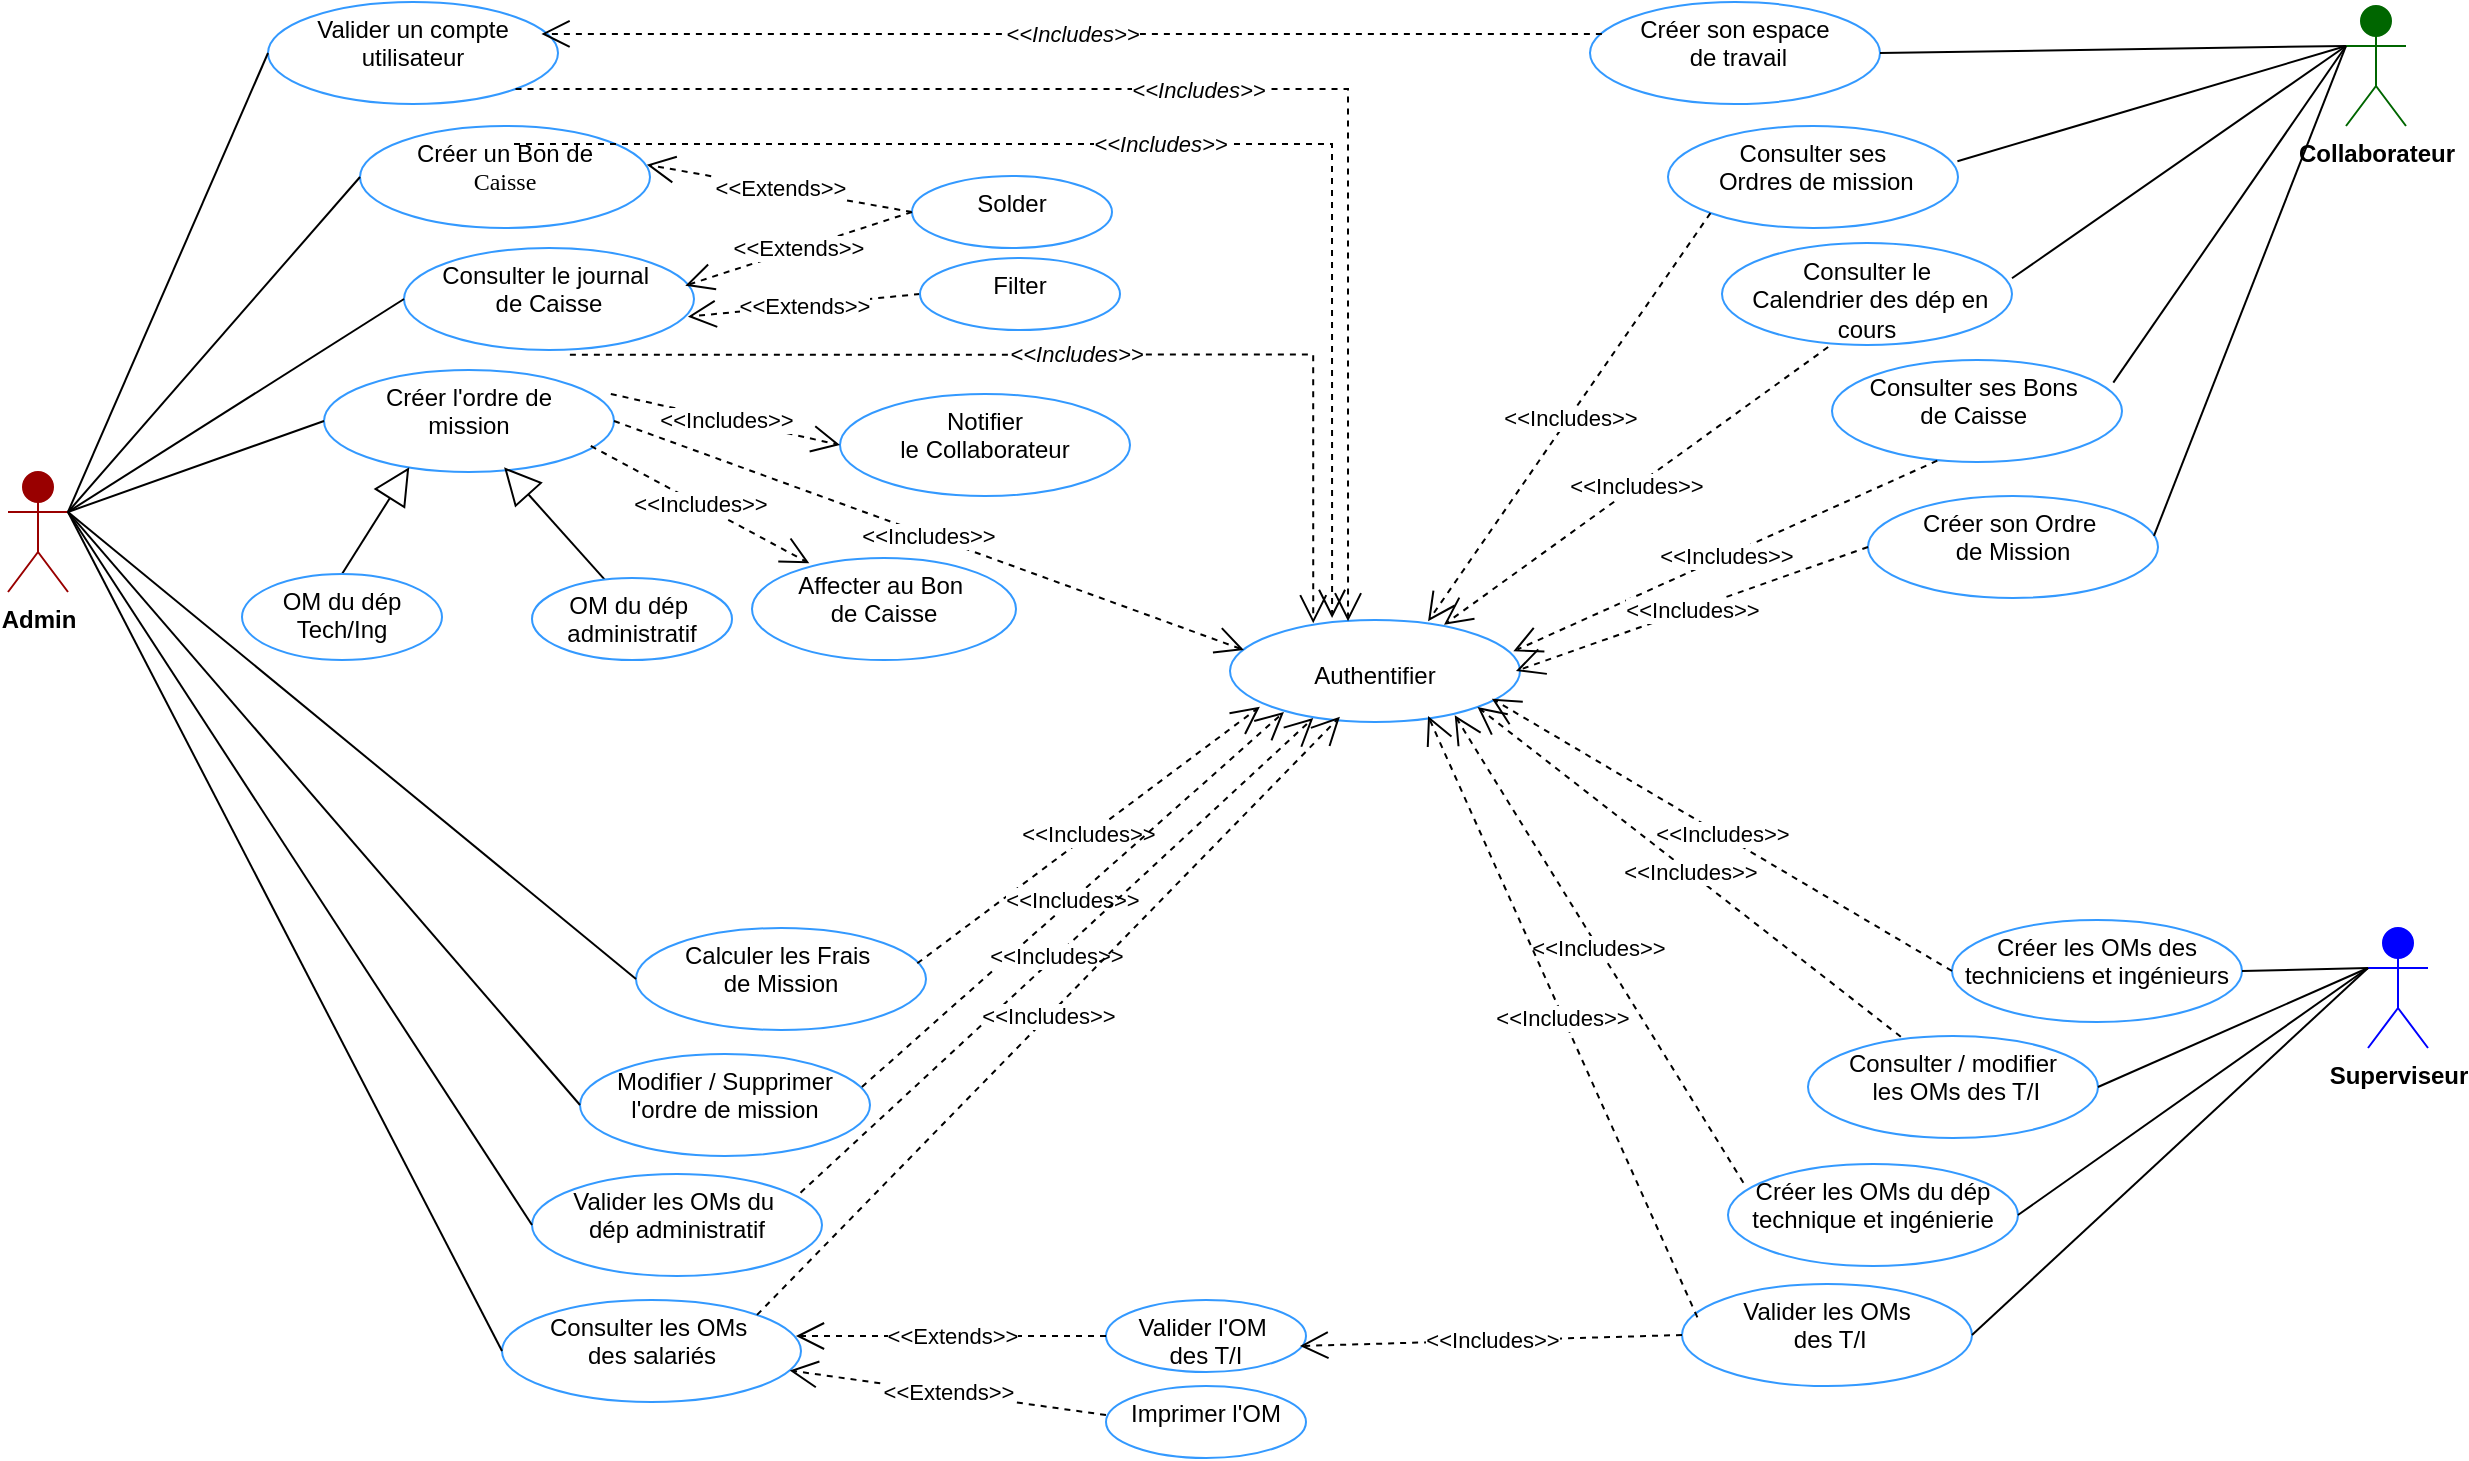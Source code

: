 <mxfile version="24.0.8" type="github">
  <diagram name="Page-1" id="bqoknefWxygjBXmzC5J1">
    <mxGraphModel dx="2366" dy="1202" grid="0" gridSize="10" guides="1" tooltips="1" connect="1" arrows="1" fold="1" page="0" pageScale="1" pageWidth="850" pageHeight="1100" math="0" shadow="0">
      <root>
        <mxCell id="0" />
        <mxCell id="1" parent="0" />
        <mxCell id="aXAPJrn92n8_OqXVa3Bo-3" value="&lt;b&gt;Collaborateur&lt;/b&gt;&lt;div&gt;&lt;br&gt;&lt;/div&gt;" style="shape=umlActor;verticalLabelPosition=bottom;verticalAlign=top;html=1;outlineConnect=0;fillColor=#006600;strokeColor=#006600;" parent="1" vertex="1">
          <mxGeometry x="668" y="-134" width="30" height="60" as="geometry" />
        </mxCell>
        <mxCell id="aXAPJrn92n8_OqXVa3Bo-4" value="&lt;div&gt;&lt;span style=&quot;background-color: initial;&quot;&gt;Valider un compte utilisateur&lt;/span&gt;&lt;br&gt;&lt;/div&gt;" style="ellipse;whiteSpace=wrap;html=1;verticalAlign=top;strokeColor=#3399FF;" parent="1" vertex="1">
          <mxGeometry x="-371" y="-136" width="145" height="51" as="geometry" />
        </mxCell>
        <object label="&lt;b&gt;Admin&lt;/b&gt;&lt;div&gt;&lt;br&gt;&lt;/div&gt;" Admin="" id="aXAPJrn92n8_OqXVa3Bo-2">
          <mxCell style="shape=umlActor;verticalLabelPosition=bottom;verticalAlign=top;html=1;outlineConnect=0;direction=east;rotation=0;fillColor=#990000;strokeColor=#990000;" parent="1" vertex="1">
            <mxGeometry x="-501" y="99" width="30" height="60" as="geometry" />
          </mxCell>
        </object>
        <mxCell id="aXAPJrn92n8_OqXVa3Bo-8" value="&lt;b&gt;Superviseur&lt;/b&gt;&lt;div&gt;&lt;br&gt;&lt;/div&gt;" style="shape=umlActor;verticalLabelPosition=bottom;verticalAlign=top;html=1;outlineConnect=0;fillColor=#0000FF;strokeColor=#0000FF;" parent="1" vertex="1">
          <mxGeometry x="679" y="327" width="30" height="60" as="geometry" />
        </mxCell>
        <mxCell id="aXAPJrn92n8_OqXVa3Bo-14" value="Créer l&#39;ordre de&lt;div&gt;&amp;nbsp;mission&amp;nbsp;&lt;/div&gt;" style="ellipse;whiteSpace=wrap;html=1;verticalAlign=top;strokeColor=#3399FF;" parent="1" vertex="1">
          <mxGeometry x="-343" y="48" width="145" height="51" as="geometry" />
        </mxCell>
        <mxCell id="aXAPJrn92n8_OqXVa3Bo-16" value="&lt;div&gt;Consulter les OMs&amp;nbsp;&lt;/div&gt;&lt;div&gt;des salariés&lt;/div&gt;" style="ellipse;whiteSpace=wrap;html=1;verticalAlign=top;strokeColor=#3399FF;" parent="1" vertex="1">
          <mxGeometry x="-254" y="513" width="149.5" height="51" as="geometry" />
        </mxCell>
        <mxCell id="aXAPJrn92n8_OqXVa3Bo-20" value="Calculer les Frais&amp;nbsp;&lt;div&gt;de Mission&lt;/div&gt;" style="ellipse;whiteSpace=wrap;html=1;verticalAlign=top;strokeColor=#3399FF;" parent="1" vertex="1">
          <mxGeometry x="-187" y="327" width="145" height="51" as="geometry" />
        </mxCell>
        <mxCell id="aXAPJrn92n8_OqXVa3Bo-25" value="&amp;lt;&amp;lt;Extends&amp;gt;&amp;gt;" style="endArrow=open;endSize=12;dashed=1;html=1;rounded=0;exitX=0;exitY=0.403;exitDx=0;exitDy=0;exitPerimeter=0;" parent="1" source="aXAPJrn92n8_OqXVa3Bo-27" target="aXAPJrn92n8_OqXVa3Bo-16" edge="1">
          <mxGeometry width="160" relative="1" as="geometry">
            <mxPoint x="160" y="262" as="sourcePoint" />
            <mxPoint x="373" y="279" as="targetPoint" />
          </mxGeometry>
        </mxCell>
        <mxCell id="aXAPJrn92n8_OqXVa3Bo-27" value="Imprimer l&#39;OM" style="ellipse;whiteSpace=wrap;html=1;verticalAlign=top;strokeColor=#3399FF;" parent="1" vertex="1">
          <mxGeometry x="48" y="556" width="100" height="36" as="geometry" />
        </mxCell>
        <mxCell id="aXAPJrn92n8_OqXVa3Bo-29" value="Créer son espace&lt;div&gt;&amp;nbsp;de travail&lt;/div&gt;" style="ellipse;whiteSpace=wrap;html=1;verticalAlign=top;strokeColor=#3399FF;" parent="1" vertex="1">
          <mxGeometry x="290" y="-136" width="145" height="51" as="geometry" />
        </mxCell>
        <mxCell id="aXAPJrn92n8_OqXVa3Bo-31" value="&lt;i&gt;&amp;lt;&amp;lt;Includes&amp;gt;&amp;gt;&lt;/i&gt;" style="endArrow=open;endSize=12;dashed=1;html=1;rounded=0;exitX=0.041;exitY=0.313;exitDx=0;exitDy=0;entryX=0.943;entryY=0.313;entryDx=0;entryDy=0;entryPerimeter=0;exitPerimeter=0;" parent="1" source="aXAPJrn92n8_OqXVa3Bo-29" target="aXAPJrn92n8_OqXVa3Bo-4" edge="1">
          <mxGeometry width="160" relative="1" as="geometry">
            <mxPoint x="167" y="117" as="sourcePoint" />
            <mxPoint x="33" y="114" as="targetPoint" />
          </mxGeometry>
        </mxCell>
        <mxCell id="aXAPJrn92n8_OqXVa3Bo-32" value="Créer les OMs du dép technique et ingénierie&lt;div&gt;&lt;br&gt;&lt;/div&gt;" style="ellipse;whiteSpace=wrap;html=1;verticalAlign=top;strokeColor=#3399FF;" parent="1" vertex="1">
          <mxGeometry x="359" y="445" width="145" height="51" as="geometry" />
        </mxCell>
        <mxCell id="aXAPJrn92n8_OqXVa3Bo-33" value="&lt;div&gt;Consulter / modifier&lt;/div&gt;&lt;div&gt;&amp;nbsp;les OMs des T/I&lt;/div&gt;" style="ellipse;whiteSpace=wrap;html=1;verticalAlign=top;strokeColor=#3399FF;" parent="1" vertex="1">
          <mxGeometry x="399" y="381" width="145" height="51" as="geometry" />
        </mxCell>
        <mxCell id="aXAPJrn92n8_OqXVa3Bo-34" value="Créer les OMs des techniciens et ingénieurs&lt;div&gt;&lt;br&gt;&lt;/div&gt;" style="ellipse;whiteSpace=wrap;html=1;verticalAlign=top;strokeColor=#3399FF;" parent="1" vertex="1">
          <mxGeometry x="471" y="323" width="145" height="51" as="geometry" />
        </mxCell>
        <mxCell id="aXAPJrn92n8_OqXVa3Bo-40" value="Valider l&#39;OM&amp;nbsp;&lt;div&gt;des T/I&lt;/div&gt;" style="ellipse;whiteSpace=wrap;html=1;verticalAlign=top;strokeColor=#3399FF;" parent="1" vertex="1">
          <mxGeometry x="48" y="513" width="100" height="36" as="geometry" />
        </mxCell>
        <mxCell id="aXAPJrn92n8_OqXVa3Bo-41" value="&amp;lt;&amp;lt;Extends&amp;gt;&amp;gt;" style="endArrow=open;endSize=12;dashed=1;html=1;rounded=0;exitX=0;exitY=0.5;exitDx=0;exitDy=0;entryX=0.983;entryY=0.353;entryDx=0;entryDy=0;entryPerimeter=0;" parent="1" source="aXAPJrn92n8_OqXVa3Bo-40" target="aXAPJrn92n8_OqXVa3Bo-16" edge="1">
          <mxGeometry width="160" relative="1" as="geometry">
            <mxPoint x="178" y="274" as="sourcePoint" />
            <mxPoint x="53" y="271" as="targetPoint" />
          </mxGeometry>
        </mxCell>
        <mxCell id="aXAPJrn92n8_OqXVa3Bo-42" value="&lt;div&gt;Valider les OMs&lt;/div&gt;&lt;div&gt;&amp;nbsp;des T/I&lt;br&gt;&lt;/div&gt;" style="ellipse;whiteSpace=wrap;html=1;verticalAlign=top;strokeColor=#3399FF;" parent="1" vertex="1">
          <mxGeometry x="336" y="505" width="145" height="51" as="geometry" />
        </mxCell>
        <mxCell id="aXAPJrn92n8_OqXVa3Bo-44" value="&amp;lt;&amp;lt;Includes&amp;gt;&amp;gt;" style="endArrow=open;endSize=12;dashed=1;html=1;rounded=0;exitX=0;exitY=0.5;exitDx=0;exitDy=0;entryX=0.97;entryY=0.639;entryDx=0;entryDy=0;entryPerimeter=0;" parent="1" source="aXAPJrn92n8_OqXVa3Bo-42" target="aXAPJrn92n8_OqXVa3Bo-40" edge="1">
          <mxGeometry width="160" relative="1" as="geometry">
            <mxPoint x="403" y="326" as="sourcePoint" />
            <mxPoint x="268" y="324" as="targetPoint" />
          </mxGeometry>
        </mxCell>
        <mxCell id="ost5-0_Wd72OpRgAMmyx-2" value="" style="endArrow=none;html=1;rounded=0;entryX=0;entryY=0.5;entryDx=0;entryDy=0;exitX=1;exitY=0.333;exitDx=0;exitDy=0;exitPerimeter=0;" parent="1" source="aXAPJrn92n8_OqXVa3Bo-2" target="aXAPJrn92n8_OqXVa3Bo-4" edge="1">
          <mxGeometry width="50" height="50" relative="1" as="geometry">
            <mxPoint x="-226" y="254" as="sourcePoint" />
            <mxPoint x="-176" y="204" as="targetPoint" />
          </mxGeometry>
        </mxCell>
        <mxCell id="ost5-0_Wd72OpRgAMmyx-4" value="" style="endArrow=none;html=1;rounded=0;entryX=0;entryY=0.5;entryDx=0;entryDy=0;exitX=1;exitY=0.333;exitDx=0;exitDy=0;exitPerimeter=0;" parent="1" source="aXAPJrn92n8_OqXVa3Bo-2" target="aXAPJrn92n8_OqXVa3Bo-14" edge="1">
          <mxGeometry width="50" height="50" relative="1" as="geometry">
            <mxPoint x="-217" y="261" as="sourcePoint" />
            <mxPoint x="-77" y="145" as="targetPoint" />
          </mxGeometry>
        </mxCell>
        <mxCell id="ost5-0_Wd72OpRgAMmyx-5" value="" style="endArrow=none;html=1;rounded=0;entryX=0;entryY=0.5;entryDx=0;entryDy=0;exitX=1;exitY=0.333;exitDx=0;exitDy=0;exitPerimeter=0;" parent="1" source="aXAPJrn92n8_OqXVa3Bo-2" target="aXAPJrn92n8_OqXVa3Bo-16" edge="1">
          <mxGeometry width="50" height="50" relative="1" as="geometry">
            <mxPoint x="-202" y="281" as="sourcePoint" />
            <mxPoint x="-95" y="197" as="targetPoint" />
          </mxGeometry>
        </mxCell>
        <mxCell id="ost5-0_Wd72OpRgAMmyx-6" value="" style="endArrow=none;html=1;rounded=0;entryX=0;entryY=0.5;entryDx=0;entryDy=0;exitX=1;exitY=0.333;exitDx=0;exitDy=0;exitPerimeter=0;" parent="1" source="aXAPJrn92n8_OqXVa3Bo-2" target="aXAPJrn92n8_OqXVa3Bo-20" edge="1">
          <mxGeometry width="50" height="50" relative="1" as="geometry">
            <mxPoint x="-215" y="265" as="sourcePoint" />
            <mxPoint x="-85" y="207" as="targetPoint" />
          </mxGeometry>
        </mxCell>
        <mxCell id="ost5-0_Wd72OpRgAMmyx-7" value="" style="endArrow=none;html=1;rounded=0;entryX=0;entryY=0.333;entryDx=0;entryDy=0;exitX=1;exitY=0.5;exitDx=0;exitDy=0;entryPerimeter=0;" parent="1" source="aXAPJrn92n8_OqXVa3Bo-29" target="aXAPJrn92n8_OqXVa3Bo-3" edge="1">
          <mxGeometry width="50" height="50" relative="1" as="geometry">
            <mxPoint x="299" y="206" as="sourcePoint" />
            <mxPoint x="406" y="122" as="targetPoint" />
          </mxGeometry>
        </mxCell>
        <mxCell id="ost5-0_Wd72OpRgAMmyx-8" value="" style="endArrow=none;html=1;rounded=0;exitX=1;exitY=0.5;exitDx=0;exitDy=0;entryX=0;entryY=0.333;entryDx=0;entryDy=0;entryPerimeter=0;" parent="1" source="aXAPJrn92n8_OqXVa3Bo-32" target="aXAPJrn92n8_OqXVa3Bo-8" edge="1">
          <mxGeometry width="50" height="50" relative="1" as="geometry">
            <mxPoint x="510" y="395" as="sourcePoint" />
            <mxPoint x="617" y="313" as="targetPoint" />
          </mxGeometry>
        </mxCell>
        <mxCell id="ost5-0_Wd72OpRgAMmyx-10" value="" style="endArrow=none;html=1;rounded=0;exitX=1;exitY=0.5;exitDx=0;exitDy=0;entryX=0;entryY=0.333;entryDx=0;entryDy=0;entryPerimeter=0;" parent="1" source="aXAPJrn92n8_OqXVa3Bo-42" target="aXAPJrn92n8_OqXVa3Bo-8" edge="1">
          <mxGeometry width="50" height="50" relative="1" as="geometry">
            <mxPoint x="516" y="277" as="sourcePoint" />
            <mxPoint x="628" y="323" as="targetPoint" />
          </mxGeometry>
        </mxCell>
        <mxCell id="ost5-0_Wd72OpRgAMmyx-11" value="" style="endArrow=none;html=1;rounded=0;exitX=1;exitY=0.5;exitDx=0;exitDy=0;entryX=0;entryY=0.333;entryDx=0;entryDy=0;entryPerimeter=0;" parent="1" source="aXAPJrn92n8_OqXVa3Bo-33" target="aXAPJrn92n8_OqXVa3Bo-8" edge="1">
          <mxGeometry width="50" height="50" relative="1" as="geometry">
            <mxPoint x="526" y="287" as="sourcePoint" />
            <mxPoint x="638" y="333" as="targetPoint" />
          </mxGeometry>
        </mxCell>
        <mxCell id="ost5-0_Wd72OpRgAMmyx-12" value="" style="endArrow=none;html=1;rounded=0;exitX=1;exitY=0.5;exitDx=0;exitDy=0;entryX=0;entryY=0.333;entryDx=0;entryDy=0;entryPerimeter=0;" parent="1" source="aXAPJrn92n8_OqXVa3Bo-34" target="aXAPJrn92n8_OqXVa3Bo-8" edge="1">
          <mxGeometry width="50" height="50" relative="1" as="geometry">
            <mxPoint x="536" y="297" as="sourcePoint" />
            <mxPoint x="648" y="343" as="targetPoint" />
          </mxGeometry>
        </mxCell>
        <mxCell id="_NfF5JWYKRUsFBAhB294-1" value="&lt;font style=&quot;&quot; face=&quot;Helvetica&quot;&gt;Créer un Bon de&lt;/font&gt;&lt;div&gt;&lt;font style=&quot;&quot; face=&quot;XJRX87y96gQI-0x3qHEv&quot;&gt;&amp;nbsp;Caisse&lt;b&gt;&amp;nbsp;&lt;/b&gt;&lt;/font&gt;&lt;/div&gt;" style="ellipse;whiteSpace=wrap;html=1;verticalAlign=top;strokeColor=#3399FF;" vertex="1" parent="1">
          <mxGeometry x="-325" y="-74" width="145" height="51" as="geometry" />
        </mxCell>
        <mxCell id="_NfF5JWYKRUsFBAhB294-2" value="" style="endArrow=none;html=1;rounded=0;entryX=0;entryY=0.5;entryDx=0;entryDy=0;exitX=1;exitY=0.333;exitDx=0;exitDy=0;exitPerimeter=0;" edge="1" parent="1" source="aXAPJrn92n8_OqXVa3Bo-2" target="_NfF5JWYKRUsFBAhB294-1">
          <mxGeometry width="50" height="50" relative="1" as="geometry">
            <mxPoint x="-169" y="272" as="sourcePoint" />
            <mxPoint x="-89" y="357" as="targetPoint" />
          </mxGeometry>
        </mxCell>
        <mxCell id="_NfF5JWYKRUsFBAhB294-3" value="&amp;lt;&amp;lt;Extends&amp;gt;&amp;gt;" style="endArrow=open;endSize=12;dashed=1;html=1;rounded=0;entryX=0.989;entryY=0.379;entryDx=0;entryDy=0;entryPerimeter=0;exitX=0;exitY=0.5;exitDx=0;exitDy=0;" edge="1" parent="1" source="_NfF5JWYKRUsFBAhB294-4" target="_NfF5JWYKRUsFBAhB294-1">
          <mxGeometry width="160" relative="1" as="geometry">
            <mxPoint x="111" y="149" as="sourcePoint" />
            <mxPoint x="220" y="115" as="targetPoint" />
          </mxGeometry>
        </mxCell>
        <mxCell id="_NfF5JWYKRUsFBAhB294-4" value="Solder&lt;div&gt;&lt;br&gt;&lt;/div&gt;" style="ellipse;whiteSpace=wrap;html=1;verticalAlign=top;strokeColor=#3399FF;" vertex="1" parent="1">
          <mxGeometry x="-49" y="-49" width="100" height="36" as="geometry" />
        </mxCell>
        <mxCell id="_NfF5JWYKRUsFBAhB294-5" value="&lt;div&gt;Modifier / Supprimer l&#39;ordre de mission&lt;div&gt;&lt;br&gt;&lt;/div&gt;&lt;/div&gt;" style="ellipse;whiteSpace=wrap;html=1;verticalAlign=top;strokeColor=#3399FF;" vertex="1" parent="1">
          <mxGeometry x="-215" y="390" width="145" height="51" as="geometry" />
        </mxCell>
        <mxCell id="_NfF5JWYKRUsFBAhB294-7" value="" style="endArrow=none;html=1;rounded=0;entryX=0;entryY=0.5;entryDx=0;entryDy=0;exitX=1;exitY=0.333;exitDx=0;exitDy=0;exitPerimeter=0;" edge="1" parent="1" source="aXAPJrn92n8_OqXVa3Bo-2" target="_NfF5JWYKRUsFBAhB294-5">
          <mxGeometry width="50" height="50" relative="1" as="geometry">
            <mxPoint x="-230" y="268" as="sourcePoint" />
            <mxPoint x="-143" y="383" as="targetPoint" />
          </mxGeometry>
        </mxCell>
        <mxCell id="_NfF5JWYKRUsFBAhB294-8" value="Affecter au Bon&amp;nbsp;&lt;div&gt;de Caisse&lt;/div&gt;" style="ellipse;whiteSpace=wrap;html=1;verticalAlign=top;strokeColor=#3399FF;" vertex="1" parent="1">
          <mxGeometry x="-129" y="142" width="132" height="51" as="geometry" />
        </mxCell>
        <mxCell id="_NfF5JWYKRUsFBAhB294-9" value="&amp;lt;&amp;lt;Includes&amp;gt;&amp;gt;" style="endArrow=open;endSize=12;dashed=1;html=1;rounded=0;exitX=0.92;exitY=0.745;exitDx=0;exitDy=0;entryX=0.217;entryY=0.052;entryDx=0;entryDy=0;exitPerimeter=0;entryPerimeter=0;" edge="1" parent="1" source="aXAPJrn92n8_OqXVa3Bo-14" target="_NfF5JWYKRUsFBAhB294-8">
          <mxGeometry width="160" relative="1" as="geometry">
            <mxPoint x="-40" y="222" as="sourcePoint" />
            <mxPoint x="61" y="202" as="targetPoint" />
          </mxGeometry>
        </mxCell>
        <mxCell id="_NfF5JWYKRUsFBAhB294-10" value="Créer son Ordre&amp;nbsp;&lt;br&gt;&lt;div&gt;de Mission&lt;/div&gt;" style="ellipse;whiteSpace=wrap;html=1;verticalAlign=top;strokeColor=#3399FF;" vertex="1" parent="1">
          <mxGeometry x="429" y="111" width="145" height="51" as="geometry" />
        </mxCell>
        <mxCell id="_NfF5JWYKRUsFBAhB294-11" value="" style="endArrow=none;html=1;rounded=0;exitX=0.986;exitY=0.392;exitDx=0;exitDy=0;exitPerimeter=0;entryX=0;entryY=0.333;entryDx=0;entryDy=0;entryPerimeter=0;" edge="1" parent="1" source="_NfF5JWYKRUsFBAhB294-10" target="aXAPJrn92n8_OqXVa3Bo-3">
          <mxGeometry width="50" height="50" relative="1" as="geometry">
            <mxPoint x="382" y="29" as="sourcePoint" />
            <mxPoint x="502" y="47" as="targetPoint" />
          </mxGeometry>
        </mxCell>
        <mxCell id="_NfF5JWYKRUsFBAhB294-12" value="Valider les OMs&lt;span style=&quot;background-color: initial;&quot;&gt;&amp;nbsp;&lt;/span&gt;&lt;span style=&quot;background-color: initial;&quot;&gt;du&amp;nbsp;&lt;/span&gt;&lt;div&gt;&lt;span style=&quot;background-color: initial;&quot;&gt;dép&amp;nbsp;&lt;/span&gt;&lt;span style=&quot;background-color: initial;&quot;&gt;administratif&lt;/span&gt;&lt;/div&gt;" style="ellipse;whiteSpace=wrap;html=1;verticalAlign=top;strokeColor=#3399FF;" vertex="1" parent="1">
          <mxGeometry x="-239" y="450" width="145" height="51" as="geometry" />
        </mxCell>
        <mxCell id="_NfF5JWYKRUsFBAhB294-13" value="" style="endArrow=none;html=1;rounded=0;entryX=0;entryY=0.5;entryDx=0;entryDy=0;exitX=1;exitY=0.333;exitDx=0;exitDy=0;exitPerimeter=0;" edge="1" parent="1" source="aXAPJrn92n8_OqXVa3Bo-2" target="_NfF5JWYKRUsFBAhB294-12">
          <mxGeometry width="50" height="50" relative="1" as="geometry">
            <mxPoint x="-230" y="268" as="sourcePoint" />
            <mxPoint x="-154" y="149" as="targetPoint" />
          </mxGeometry>
        </mxCell>
        <mxCell id="_NfF5JWYKRUsFBAhB294-16" value="&lt;div&gt;Consulter le journal&amp;nbsp;&lt;br&gt;&lt;/div&gt;&lt;div&gt;de Caisse&lt;/div&gt;" style="ellipse;whiteSpace=wrap;html=1;verticalAlign=top;strokeColor=#3399FF;" vertex="1" parent="1">
          <mxGeometry x="-303" y="-13" width="145" height="51" as="geometry" />
        </mxCell>
        <mxCell id="_NfF5JWYKRUsFBAhB294-17" value="" style="endArrow=none;html=1;rounded=0;entryX=0;entryY=0.5;entryDx=0;entryDy=0;exitX=1;exitY=0.333;exitDx=0;exitDy=0;exitPerimeter=0;" edge="1" parent="1" source="aXAPJrn92n8_OqXVa3Bo-2" target="_NfF5JWYKRUsFBAhB294-16">
          <mxGeometry width="50" height="50" relative="1" as="geometry">
            <mxPoint x="-230" y="268" as="sourcePoint" />
            <mxPoint x="-146" y="145" as="targetPoint" />
          </mxGeometry>
        </mxCell>
        <mxCell id="_NfF5JWYKRUsFBAhB294-18" value="&amp;lt;&amp;lt;Extends&amp;gt;&amp;gt;" style="endArrow=open;endSize=12;dashed=1;html=1;rounded=0;entryX=0.97;entryY=0.369;entryDx=0;entryDy=0;exitX=0;exitY=0.5;exitDx=0;exitDy=0;entryPerimeter=0;" edge="1" parent="1" source="_NfF5JWYKRUsFBAhB294-4" target="_NfF5JWYKRUsFBAhB294-16">
          <mxGeometry width="160" relative="1" as="geometry">
            <mxPoint x="63" y="74" as="sourcePoint" />
            <mxPoint x="-123" y="103" as="targetPoint" />
          </mxGeometry>
        </mxCell>
        <mxCell id="_NfF5JWYKRUsFBAhB294-20" value="" style="endArrow=block;endSize=16;endFill=0;html=1;rounded=0;exitX=0.367;exitY=0.028;exitDx=0;exitDy=0;exitPerimeter=0;entryX=0.621;entryY=0.954;entryDx=0;entryDy=0;entryPerimeter=0;" edge="1" parent="1" source="_NfF5JWYKRUsFBAhB294-27" target="aXAPJrn92n8_OqXVa3Bo-14">
          <mxGeometry width="160" relative="1" as="geometry">
            <mxPoint x="-110" y="256.664" as="sourcePoint" />
            <mxPoint x="-21" y="114" as="targetPoint" />
          </mxGeometry>
        </mxCell>
        <mxCell id="_NfF5JWYKRUsFBAhB294-25" value="" style="endArrow=block;endSize=16;endFill=0;html=1;rounded=0;entryX=0.294;entryY=0.954;entryDx=0;entryDy=0;entryPerimeter=0;exitX=0.5;exitY=0;exitDx=0;exitDy=0;" edge="1" parent="1" source="_NfF5JWYKRUsFBAhB294-26" target="aXAPJrn92n8_OqXVa3Bo-14">
          <mxGeometry width="160" relative="1" as="geometry">
            <mxPoint x="-226" y="257" as="sourcePoint" />
            <mxPoint x="-123" y="227" as="targetPoint" />
          </mxGeometry>
        </mxCell>
        <mxCell id="_NfF5JWYKRUsFBAhB294-26" value="&lt;div&gt;OM&amp;nbsp;&lt;span style=&quot;background-color: initial;&quot;&gt;du dép Tech/Ing&lt;/span&gt;&lt;br&gt;&lt;/div&gt;" style="ellipse;whiteSpace=wrap;html=1;verticalAlign=top;strokeColor=#3399FF;" vertex="1" parent="1">
          <mxGeometry x="-384" y="150" width="100" height="43" as="geometry" />
        </mxCell>
        <mxCell id="_NfF5JWYKRUsFBAhB294-27" value="&lt;div&gt;OM&amp;nbsp;&lt;span style=&quot;background-color: initial;&quot;&gt;du dép&amp;nbsp;&lt;/span&gt;&lt;/div&gt;&lt;div&gt;&lt;span style=&quot;background-color: initial;&quot;&gt;administratif&lt;/span&gt;&lt;/div&gt;" style="ellipse;whiteSpace=wrap;html=1;verticalAlign=top;strokeColor=#3399FF;" vertex="1" parent="1">
          <mxGeometry x="-239" y="152" width="100" height="41" as="geometry" />
        </mxCell>
        <mxCell id="_NfF5JWYKRUsFBAhB294-28" value="&amp;lt;&amp;lt;Extends&amp;gt;&amp;gt;" style="endArrow=open;endSize=12;dashed=1;html=1;rounded=0;entryX=0.979;entryY=0.673;entryDx=0;entryDy=0;entryPerimeter=0;exitX=0;exitY=0.5;exitDx=0;exitDy=0;" edge="1" parent="1" source="_NfF5JWYKRUsFBAhB294-29" target="_NfF5JWYKRUsFBAhB294-16">
          <mxGeometry width="160" relative="1" as="geometry">
            <mxPoint x="85" y="137" as="sourcePoint" />
            <mxPoint x="-3" y="70" as="targetPoint" />
          </mxGeometry>
        </mxCell>
        <mxCell id="_NfF5JWYKRUsFBAhB294-29" value="&lt;div&gt;Filter&lt;/div&gt;" style="ellipse;whiteSpace=wrap;html=1;verticalAlign=top;strokeColor=#3399FF;" vertex="1" parent="1">
          <mxGeometry x="-45" y="-8" width="100" height="36" as="geometry" />
        </mxCell>
        <mxCell id="_NfF5JWYKRUsFBAhB294-30" value="Notifier&lt;div&gt;le Collaborateur&lt;/div&gt;" style="ellipse;whiteSpace=wrap;html=1;verticalAlign=top;strokeColor=#3399FF;" vertex="1" parent="1">
          <mxGeometry x="-85" y="60" width="145" height="51" as="geometry" />
        </mxCell>
        <mxCell id="_NfF5JWYKRUsFBAhB294-31" value="&amp;lt;&amp;lt;Includes&amp;gt;&amp;gt;" style="endArrow=open;endSize=12;dashed=1;html=1;rounded=0;exitX=0.989;exitY=0.235;exitDx=0;exitDy=0;entryX=0;entryY=0.5;entryDx=0;entryDy=0;exitPerimeter=0;" edge="1" parent="1" source="aXAPJrn92n8_OqXVa3Bo-14" target="_NfF5JWYKRUsFBAhB294-30">
          <mxGeometry width="160" relative="1" as="geometry">
            <mxPoint x="2" y="206" as="sourcePoint" />
            <mxPoint x="138" y="241" as="targetPoint" />
          </mxGeometry>
        </mxCell>
        <mxCell id="_NfF5JWYKRUsFBAhB294-32" value="Consulter ses&lt;div&gt;&amp;nbsp;Ordres&amp;nbsp;&lt;span style=&quot;background-color: initial;&quot;&gt;de mission&lt;/span&gt;&lt;/div&gt;" style="ellipse;whiteSpace=wrap;html=1;verticalAlign=top;strokeColor=#3399FF;" vertex="1" parent="1">
          <mxGeometry x="329" y="-74" width="145" height="51" as="geometry" />
        </mxCell>
        <mxCell id="_NfF5JWYKRUsFBAhB294-33" value="" style="endArrow=none;html=1;rounded=0;exitX=0.998;exitY=0.346;exitDx=0;exitDy=0;exitPerimeter=0;entryX=0;entryY=0.333;entryDx=0;entryDy=0;entryPerimeter=0;" edge="1" parent="1" source="_NfF5JWYKRUsFBAhB294-32" target="aXAPJrn92n8_OqXVa3Bo-3">
          <mxGeometry width="50" height="50" relative="1" as="geometry">
            <mxPoint x="365" y="1" as="sourcePoint" />
            <mxPoint x="476" y="35" as="targetPoint" />
          </mxGeometry>
        </mxCell>
        <mxCell id="_NfF5JWYKRUsFBAhB294-34" value="Consulter le&lt;div&gt;&amp;nbsp;Calendrier des dép en cours&lt;/div&gt;" style="ellipse;whiteSpace=wrap;html=1;verticalAlign=top;strokeColor=#3399FF;" vertex="1" parent="1">
          <mxGeometry x="356" y="-15.5" width="145" height="51" as="geometry" />
        </mxCell>
        <mxCell id="_NfF5JWYKRUsFBAhB294-35" value="" style="endArrow=none;html=1;rounded=0;exitX=1;exitY=0.346;exitDx=0;exitDy=0;exitPerimeter=0;entryX=0;entryY=0.333;entryDx=0;entryDy=0;entryPerimeter=0;" edge="1" parent="1" source="_NfF5JWYKRUsFBAhB294-34" target="aXAPJrn92n8_OqXVa3Bo-3">
          <mxGeometry width="50" height="50" relative="1" as="geometry">
            <mxPoint x="362" y="28" as="sourcePoint" />
            <mxPoint x="503" y="-30" as="targetPoint" />
          </mxGeometry>
        </mxCell>
        <mxCell id="_NfF5JWYKRUsFBAhB294-36" value="Consulter ses Bons&amp;nbsp;&lt;div&gt;de Caisse&amp;nbsp;&lt;/div&gt;" style="ellipse;whiteSpace=wrap;html=1;verticalAlign=top;strokeColor=#3399FF;" vertex="1" parent="1">
          <mxGeometry x="411" y="43" width="145" height="51" as="geometry" />
        </mxCell>
        <mxCell id="_NfF5JWYKRUsFBAhB294-37" value="" style="endArrow=none;html=1;rounded=0;exitX=0.97;exitY=0.222;exitDx=0;exitDy=0;exitPerimeter=0;entryX=0;entryY=0.333;entryDx=0;entryDy=0;entryPerimeter=0;" edge="1" parent="1" source="_NfF5JWYKRUsFBAhB294-36" target="aXAPJrn92n8_OqXVa3Bo-3">
          <mxGeometry width="50" height="50" relative="1" as="geometry">
            <mxPoint x="367" y="87" as="sourcePoint" />
            <mxPoint x="492" y="-38" as="targetPoint" />
          </mxGeometry>
        </mxCell>
        <mxCell id="_NfF5JWYKRUsFBAhB294-39" value="&lt;div&gt;&lt;br&gt;&lt;/div&gt;Authentifier" style="ellipse;whiteSpace=wrap;html=1;verticalAlign=top;strokeColor=#3399FF;" vertex="1" parent="1">
          <mxGeometry x="110" y="173" width="145" height="51" as="geometry" />
        </mxCell>
        <mxCell id="_NfF5JWYKRUsFBAhB294-40" value="&amp;lt;&amp;lt;Includes&amp;gt;&amp;gt;" style="endArrow=open;endSize=12;dashed=1;html=1;rounded=0;exitX=1;exitY=0.5;exitDx=0;exitDy=0;entryX=0.048;entryY=0.294;entryDx=0;entryDy=0;entryPerimeter=0;" edge="1" parent="1" source="aXAPJrn92n8_OqXVa3Bo-14" target="_NfF5JWYKRUsFBAhB294-39">
          <mxGeometry width="160" relative="1" as="geometry">
            <mxPoint x="-92" y="193" as="sourcePoint" />
            <mxPoint x="7" y="278" as="targetPoint" />
          </mxGeometry>
        </mxCell>
        <mxCell id="_NfF5JWYKRUsFBAhB294-41" value="&amp;lt;&amp;lt;Includes&amp;gt;&amp;gt;" style="endArrow=open;endSize=12;dashed=1;html=1;rounded=0;exitX=0;exitY=1;exitDx=0;exitDy=0;entryX=0.683;entryY=0.013;entryDx=0;entryDy=0;entryPerimeter=0;" edge="1" parent="1" source="_NfF5JWYKRUsFBAhB294-32" target="_NfF5JWYKRUsFBAhB294-39">
          <mxGeometry width="160" relative="1" as="geometry">
            <mxPoint x="155" y="137.5" as="sourcePoint" />
            <mxPoint x="229" y="211.5" as="targetPoint" />
          </mxGeometry>
        </mxCell>
        <mxCell id="_NfF5JWYKRUsFBAhB294-42" value="&amp;lt;&amp;lt;Includes&amp;gt;&amp;gt;" style="endArrow=open;endSize=12;dashed=1;html=1;rounded=0;exitX=0.363;exitY=0.987;exitDx=0;exitDy=0;entryX=0.977;entryY=0.307;entryDx=0;entryDy=0;exitPerimeter=0;entryPerimeter=0;" edge="1" parent="1" source="_NfF5JWYKRUsFBAhB294-36" target="_NfF5JWYKRUsFBAhB294-39">
          <mxGeometry width="160" relative="1" as="geometry">
            <mxPoint x="222" y="102" as="sourcePoint" />
            <mxPoint x="195" y="216" as="targetPoint" />
          </mxGeometry>
        </mxCell>
        <mxCell id="_NfF5JWYKRUsFBAhB294-43" value="&amp;lt;&amp;lt;Includes&amp;gt;&amp;gt;" style="endArrow=open;endSize=12;dashed=1;html=1;rounded=0;exitX=0.366;exitY=1.02;exitDx=0;exitDy=0;entryX=0.738;entryY=0.046;entryDx=0;entryDy=0;entryPerimeter=0;exitPerimeter=0;" edge="1" parent="1" source="_NfF5JWYKRUsFBAhB294-34" target="_NfF5JWYKRUsFBAhB294-39">
          <mxGeometry width="160" relative="1" as="geometry">
            <mxPoint x="315" y="120" as="sourcePoint" />
            <mxPoint x="234" y="197" as="targetPoint" />
          </mxGeometry>
        </mxCell>
        <mxCell id="_NfF5JWYKRUsFBAhB294-45" value="&amp;lt;&amp;lt;Includes&amp;gt;&amp;gt;" style="endArrow=open;endSize=12;dashed=1;html=1;rounded=0;exitX=0.97;exitY=0.346;exitDx=0;exitDy=0;entryX=0.103;entryY=0.85;entryDx=0;entryDy=0;exitPerimeter=0;entryPerimeter=0;" edge="1" parent="1" source="aXAPJrn92n8_OqXVa3Bo-20" target="_NfF5JWYKRUsFBAhB294-39">
          <mxGeometry width="160" relative="1" as="geometry">
            <mxPoint x="-115" y="194" as="sourcePoint" />
            <mxPoint x="144" y="266" as="targetPoint" />
          </mxGeometry>
        </mxCell>
        <mxCell id="_NfF5JWYKRUsFBAhB294-46" value="&amp;lt;&amp;lt;Includes&amp;gt;&amp;gt;" style="endArrow=open;endSize=12;dashed=1;html=1;rounded=0;exitX=0.972;exitY=0.324;exitDx=0;exitDy=0;entryX=0.186;entryY=0.902;entryDx=0;entryDy=0;exitPerimeter=0;entryPerimeter=0;" edge="1" parent="1" source="_NfF5JWYKRUsFBAhB294-5" target="_NfF5JWYKRUsFBAhB294-39">
          <mxGeometry width="160" relative="1" as="geometry">
            <mxPoint x="-102" y="352" as="sourcePoint" />
            <mxPoint x="154" y="282" as="targetPoint" />
          </mxGeometry>
        </mxCell>
        <mxCell id="_NfF5JWYKRUsFBAhB294-47" value="&amp;lt;&amp;lt;Includes&amp;gt;&amp;gt;" style="endArrow=open;endSize=12;dashed=1;html=1;rounded=0;exitX=0.926;exitY=0.183;exitDx=0;exitDy=0;entryX=0.287;entryY=0.961;entryDx=0;entryDy=0;exitPerimeter=0;entryPerimeter=0;" edge="1" parent="1" source="_NfF5JWYKRUsFBAhB294-12" target="_NfF5JWYKRUsFBAhB294-39">
          <mxGeometry width="160" relative="1" as="geometry">
            <mxPoint x="-109" y="425" as="sourcePoint" />
            <mxPoint x="165" y="283" as="targetPoint" />
          </mxGeometry>
        </mxCell>
        <mxCell id="_NfF5JWYKRUsFBAhB294-48" value="&amp;lt;&amp;lt;Includes&amp;gt;&amp;gt;" style="endArrow=open;endSize=12;dashed=1;html=1;rounded=0;exitX=0.32;exitY=0.007;exitDx=0;exitDy=0;entryX=1;entryY=1;entryDx=0;entryDy=0;exitPerimeter=0;" edge="1" parent="1" source="aXAPJrn92n8_OqXVa3Bo-33" target="_NfF5JWYKRUsFBAhB294-39">
          <mxGeometry width="160" relative="1" as="geometry">
            <mxPoint x="378" y="549" as="sourcePoint" />
            <mxPoint x="45" y="571" as="targetPoint" />
          </mxGeometry>
        </mxCell>
        <mxCell id="_NfF5JWYKRUsFBAhB294-49" value="&amp;lt;&amp;lt;Includes&amp;gt;&amp;gt;" style="endArrow=open;endSize=12;dashed=1;html=1;rounded=0;exitX=0.053;exitY=0.183;exitDx=0;exitDy=0;entryX=0.775;entryY=0.935;entryDx=0;entryDy=0;exitPerimeter=0;entryPerimeter=0;" edge="1" parent="1" source="aXAPJrn92n8_OqXVa3Bo-32" target="_NfF5JWYKRUsFBAhB294-39">
          <mxGeometry width="160" relative="1" as="geometry">
            <mxPoint x="371" y="463" as="sourcePoint" />
            <mxPoint x="230" y="311" as="targetPoint" />
          </mxGeometry>
        </mxCell>
        <mxCell id="_NfF5JWYKRUsFBAhB294-50" value="&amp;lt;&amp;lt;Includes&amp;gt;&amp;gt;" style="endArrow=open;endSize=12;dashed=1;html=1;rounded=0;exitX=0.053;exitY=0.327;exitDx=0;exitDy=0;entryX=0.683;entryY=0.941;entryDx=0;entryDy=0;exitPerimeter=0;entryPerimeter=0;" edge="1" parent="1" source="aXAPJrn92n8_OqXVa3Bo-42" target="_NfF5JWYKRUsFBAhB294-39">
          <mxGeometry width="160" relative="1" as="geometry">
            <mxPoint x="343" y="464" as="sourcePoint" />
            <mxPoint x="225" y="257" as="targetPoint" />
          </mxGeometry>
        </mxCell>
        <mxCell id="_NfF5JWYKRUsFBAhB294-51" value="&amp;lt;&amp;lt;Includes&amp;gt;&amp;gt;" style="endArrow=open;endSize=12;dashed=1;html=1;rounded=0;exitX=0;exitY=0.5;exitDx=0;exitDy=0;entryX=0.986;entryY=0.5;entryDx=0;entryDy=0;entryPerimeter=0;" edge="1" parent="1" source="_NfF5JWYKRUsFBAhB294-10" target="_NfF5JWYKRUsFBAhB294-39">
          <mxGeometry width="160" relative="1" as="geometry">
            <mxPoint x="329" y="174" as="sourcePoint" />
            <mxPoint x="286" y="232" as="targetPoint" />
          </mxGeometry>
        </mxCell>
        <mxCell id="_NfF5JWYKRUsFBAhB294-52" value="&amp;lt;&amp;lt;Includes&amp;gt;&amp;gt;" style="endArrow=open;endSize=12;dashed=1;html=1;rounded=0;exitX=0;exitY=0.5;exitDx=0;exitDy=0;entryX=0.903;entryY=0.771;entryDx=0;entryDy=0;entryPerimeter=0;" edge="1" parent="1" source="aXAPJrn92n8_OqXVa3Bo-34" target="_NfF5JWYKRUsFBAhB294-39">
          <mxGeometry width="160" relative="1" as="geometry">
            <mxPoint x="381" y="201" as="sourcePoint" />
            <mxPoint x="276" y="243" as="targetPoint" />
          </mxGeometry>
        </mxCell>
        <mxCell id="_NfF5JWYKRUsFBAhB294-54" value="&amp;lt;&amp;lt;Includes&amp;gt;&amp;gt;" style="endArrow=open;endSize=12;dashed=1;html=1;rounded=0;exitX=1;exitY=0;exitDx=0;exitDy=0;entryX=0.379;entryY=0.948;entryDx=0;entryDy=0;entryPerimeter=0;" edge="1" parent="1" source="aXAPJrn92n8_OqXVa3Bo-16" target="_NfF5JWYKRUsFBAhB294-39">
          <mxGeometry width="160" relative="1" as="geometry">
            <mxPoint x="-110" y="475" as="sourcePoint" />
            <mxPoint x="194" y="275" as="targetPoint" />
          </mxGeometry>
        </mxCell>
        <mxCell id="_NfF5JWYKRUsFBAhB294-56" value="&lt;i&gt;&amp;lt;&amp;lt;Includes&amp;gt;&amp;gt;&lt;/i&gt;" style="endArrow=open;endSize=12;dashed=1;html=1;rounded=0;edgeStyle=orthogonalEdgeStyle;exitX=1;exitY=1;exitDx=0;exitDy=0;entryX=0.407;entryY=0.013;entryDx=0;entryDy=0;entryPerimeter=0;" edge="1" parent="1" source="aXAPJrn92n8_OqXVa3Bo-4" target="_NfF5JWYKRUsFBAhB294-39">
          <mxGeometry width="160" relative="1" as="geometry">
            <mxPoint x="-43" y="-51.5" as="sourcePoint" />
            <mxPoint x="172" y="172" as="targetPoint" />
          </mxGeometry>
        </mxCell>
        <mxCell id="_NfF5JWYKRUsFBAhB294-57" value="&lt;i&gt;&amp;lt;&amp;lt;Includes&amp;gt;&amp;gt;&lt;/i&gt;" style="endArrow=open;endSize=12;dashed=1;html=1;rounded=0;edgeStyle=orthogonalEdgeStyle;exitX=0.572;exitY=1.046;exitDx=0;exitDy=0;exitPerimeter=0;entryX=0.287;entryY=0.033;entryDx=0;entryDy=0;entryPerimeter=0;" edge="1" parent="1" source="_NfF5JWYKRUsFBAhB294-16" target="_NfF5JWYKRUsFBAhB294-39">
          <mxGeometry width="160" relative="1" as="geometry">
            <mxPoint x="-115" y="-64.5" as="sourcePoint" />
            <mxPoint x="181" y="220" as="targetPoint" />
          </mxGeometry>
        </mxCell>
        <mxCell id="_NfF5JWYKRUsFBAhB294-58" value="&lt;i&gt;&amp;lt;&amp;lt;Includes&amp;gt;&amp;gt;&lt;/i&gt;" style="endArrow=open;endSize=12;dashed=1;html=1;rounded=0;edgeStyle=orthogonalEdgeStyle;exitX=0.531;exitY=0.176;exitDx=0;exitDy=0;exitPerimeter=0;entryX=0.352;entryY=-0.02;entryDx=0;entryDy=0;entryPerimeter=0;" edge="1" parent="1" source="_NfF5JWYKRUsFBAhB294-1" target="_NfF5JWYKRUsFBAhB294-39">
          <mxGeometry width="160" relative="1" as="geometry">
            <mxPoint x="-96" y="-58" as="sourcePoint" />
            <mxPoint x="200" y="242" as="targetPoint" />
          </mxGeometry>
        </mxCell>
      </root>
    </mxGraphModel>
  </diagram>
</mxfile>
